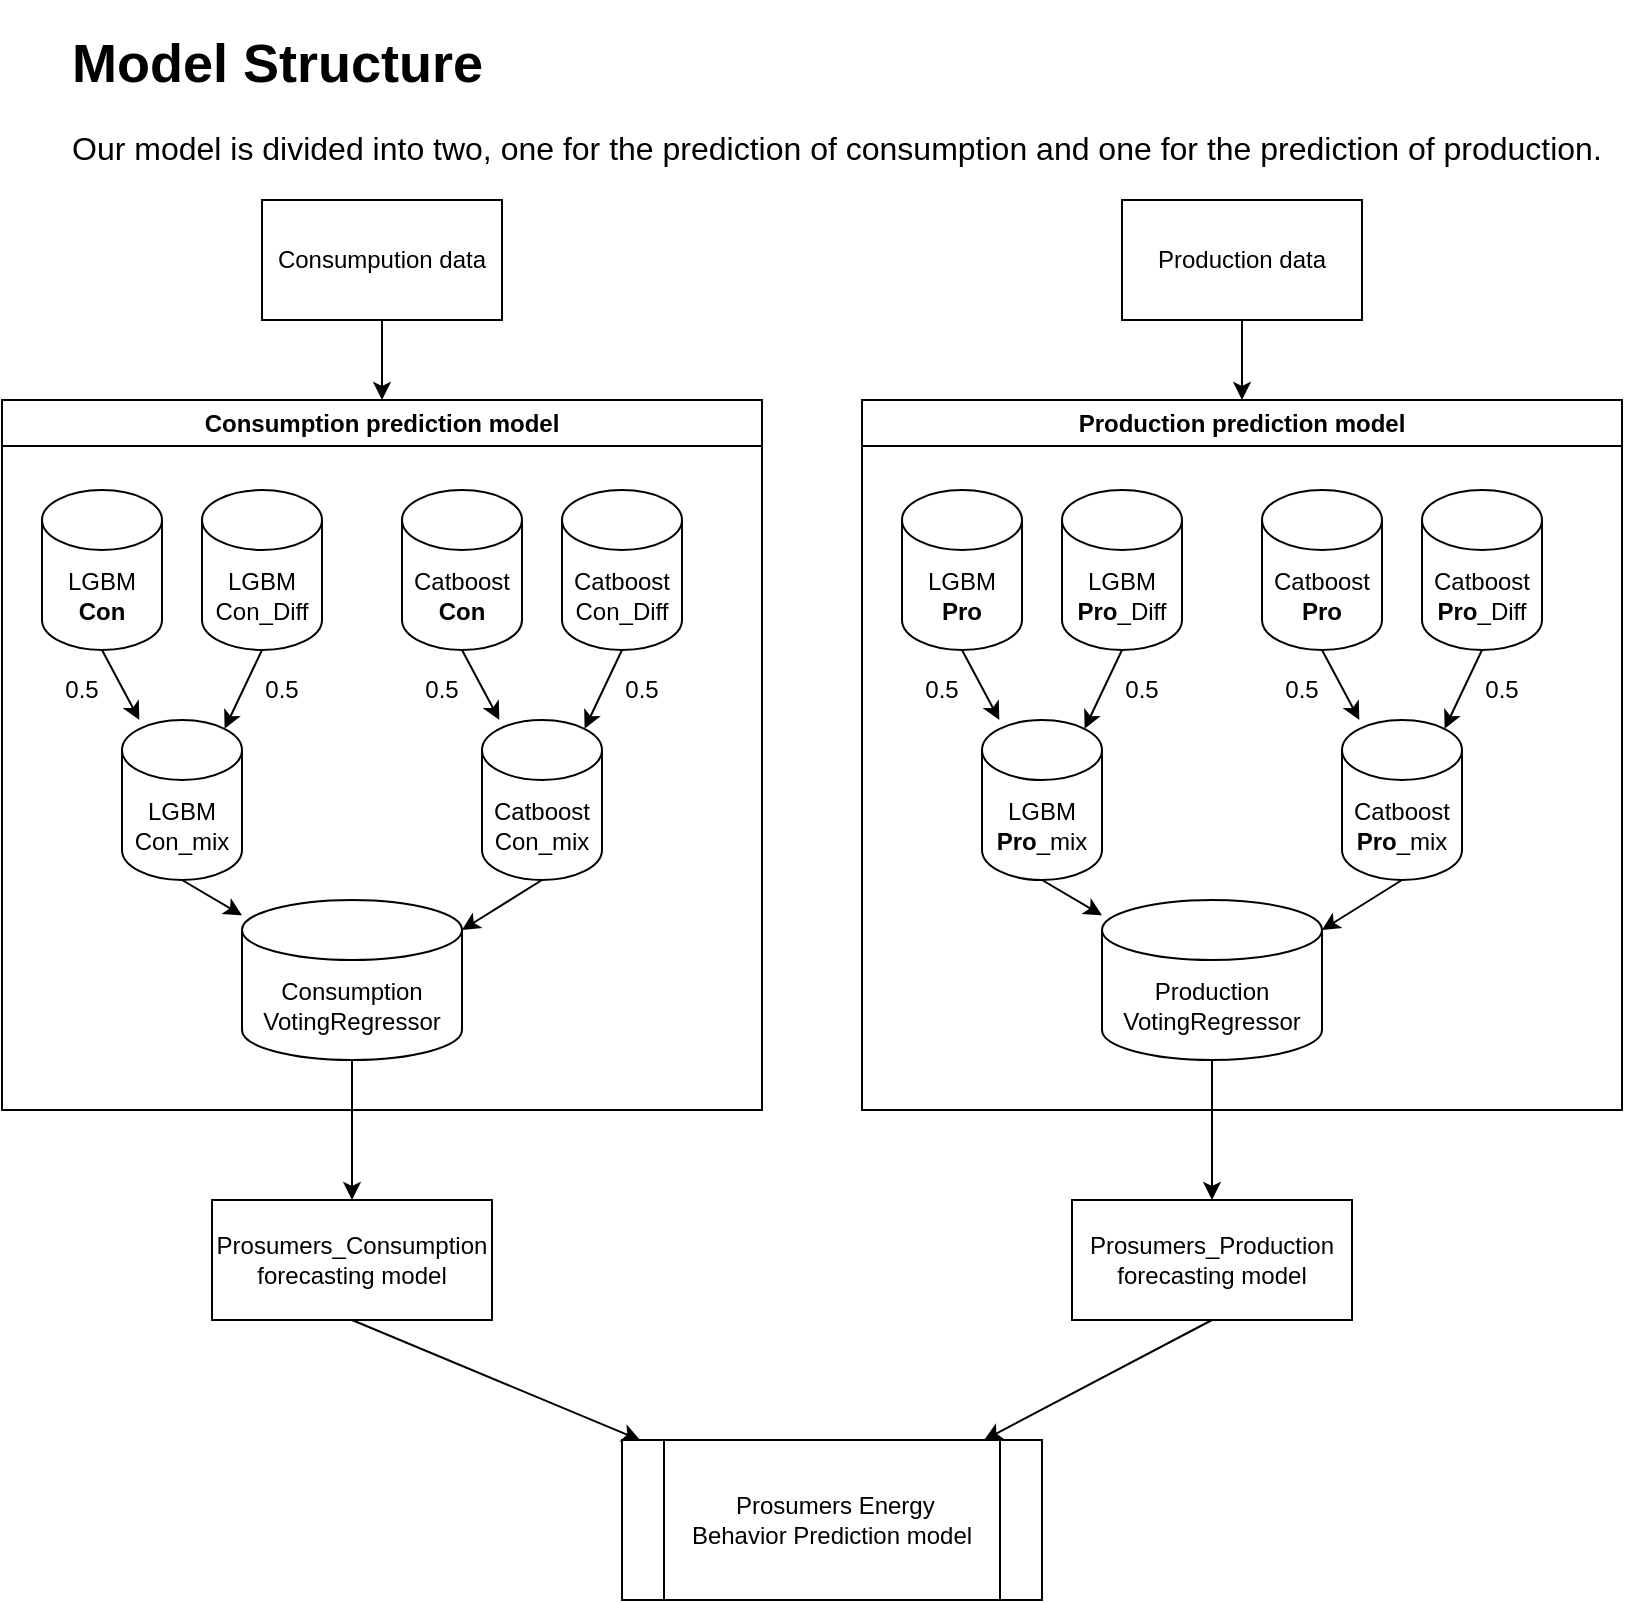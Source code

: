 <mxfile>
    <diagram id="UWwYOd5nMGOMXrgYPKrK" name="Page-1">
        <mxGraphModel dx="887" dy="766" grid="1" gridSize="10" guides="1" tooltips="1" connect="1" arrows="1" fold="1" page="1" pageScale="1" pageWidth="850" pageHeight="1100" math="0" shadow="0">
            <root>
                <mxCell id="0"/>
                <mxCell id="1" parent="0"/>
                <mxCell id="2" value="&lt;h1&gt;&lt;font style=&quot;font-size: 27px;&quot;&gt;Model Structure&lt;/font&gt;&lt;/h1&gt;&lt;p&gt;&lt;font style=&quot;font-size: 16px;&quot;&gt;Our model is divided into two, one for the prediction of consumption and one for the prediction of production.&lt;/font&gt;&lt;/p&gt;&lt;p&gt;&lt;br&gt;&lt;/p&gt;" style="text;html=1;strokeColor=none;fillColor=none;spacing=5;spacingTop=-20;whiteSpace=wrap;overflow=hidden;rounded=0;" parent="1" vertex="1">
                    <mxGeometry x="40" y="70" width="790" height="120" as="geometry"/>
                </mxCell>
                <mxCell id="40" style="edgeStyle=none;html=1;exitX=0.5;exitY=1;exitDx=0;exitDy=0;entryX=0.5;entryY=0;entryDx=0;entryDy=0;" parent="1" source="3" target="5" edge="1">
                    <mxGeometry relative="1" as="geometry"/>
                </mxCell>
                <mxCell id="3" value="Consumpution data" style="rounded=0;whiteSpace=wrap;html=1;" parent="1" vertex="1">
                    <mxGeometry x="140" y="160" width="120" height="60" as="geometry"/>
                </mxCell>
                <mxCell id="5" value="Consumption prediction model" style="swimlane;whiteSpace=wrap;html=1;" parent="1" vertex="1">
                    <mxGeometry x="10" y="260" width="380" height="355" as="geometry"/>
                </mxCell>
                <mxCell id="23" style="edgeStyle=none;html=1;exitX=0.5;exitY=1;exitDx=0;exitDy=0;exitPerimeter=0;" parent="5" source="8" target="22" edge="1">
                    <mxGeometry relative="1" as="geometry"/>
                </mxCell>
                <mxCell id="8" value="LGBM&lt;br&gt;&lt;b&gt;Con&lt;/b&gt;" style="shape=cylinder3;whiteSpace=wrap;html=1;boundedLbl=1;backgroundOutline=1;size=15;" parent="5" vertex="1">
                    <mxGeometry x="20" y="45" width="60" height="80" as="geometry"/>
                </mxCell>
                <mxCell id="24" style="edgeStyle=none;html=1;exitX=0.5;exitY=1;exitDx=0;exitDy=0;exitPerimeter=0;entryX=0.855;entryY=0;entryDx=0;entryDy=4.35;entryPerimeter=0;" parent="5" source="9" target="22" edge="1">
                    <mxGeometry relative="1" as="geometry"/>
                </mxCell>
                <mxCell id="9" value="LGBM&lt;br&gt;Con_Diff" style="shape=cylinder3;whiteSpace=wrap;html=1;boundedLbl=1;backgroundOutline=1;size=15;" parent="5" vertex="1">
                    <mxGeometry x="100" y="45" width="60" height="80" as="geometry"/>
                </mxCell>
                <mxCell id="37" style="edgeStyle=none;html=1;exitX=0.5;exitY=1;exitDx=0;exitDy=0;exitPerimeter=0;" parent="5" source="22" target="36" edge="1">
                    <mxGeometry relative="1" as="geometry"/>
                </mxCell>
                <mxCell id="22" value="LGBM&lt;br&gt;Con_mix" style="shape=cylinder3;whiteSpace=wrap;html=1;boundedLbl=1;backgroundOutline=1;size=15;" parent="5" vertex="1">
                    <mxGeometry x="60" y="160" width="60" height="80" as="geometry"/>
                </mxCell>
                <mxCell id="25" value="0.5&lt;span style=&quot;color: rgba(0, 0, 0, 0); font-family: monospace; font-size: 0px; text-align: start;&quot;&gt;%3CmxGraphModel%3E%3Croot%3E%3CmxCell%20id%3D%220%22%2F%3E%3CmxCell%20id%3D%221%22%20parent%3D%220%22%2F%3E%3CmxCell%20id%3D%222%22%20value%3D%22LGBM%26lt%3Bbr%26gt%3B%26lt%3Bb%26gt%3BCon%26lt%3B%2Fb%26gt%3B%22%20style%3D%22shape%3Dcylinder3%3BwhiteSpace%3Dwrap%3Bhtml%3D1%3BboundedLbl%3D1%3BbackgroundOutline%3D1%3Bsize%3D15%3B%22%20vertex%3D%221%22%20parent%3D%221%22%3E%3CmxGeometry%20x%3D%2240%22%20y%3D%22300%22%20width%3D%2260%22%20height%3D%2280%22%20as%3D%22geometry%22%2F%3E%3C%2FmxCell%3E%3C%2Froot%3E%3C%2FmxGraphModel%3E&lt;/span&gt;" style="text;html=1;strokeColor=none;fillColor=none;align=center;verticalAlign=middle;whiteSpace=wrap;rounded=0;" parent="5" vertex="1">
                    <mxGeometry x="10" y="130" width="60" height="30" as="geometry"/>
                </mxCell>
                <mxCell id="26" value="0.5&lt;span style=&quot;color: rgba(0, 0, 0, 0); font-family: monospace; font-size: 0px; text-align: start;&quot;&gt;%3CmxGraphModel%3E%3Croot%3E%3CmxCell%20id%3D%220%22%2F%3E%3CmxCell%20id%3D%221%22%20parent%3D%220%22%2F%3E%3CmxCell%20id%3D%222%22%20value%3D%22LGBM%26lt%3Bbr%26gt%3B%26lt%3Bb%26gt%3BCon%26lt%3B%2Fb%26gt%3B%22%20style%3D%22shape%3Dcylinder3%3BwhiteSpace%3Dwrap%3Bhtml%3D1%3BboundedLbl%3D1%3BbackgroundOutline%3D1%3Bsize%3D15%3B%22%20vertex%3D%221%22%20parent%3D%221%22%3E%3CmxGeometry%20x%3D%2240%22%20y%3D%22300%22%20width%3D%2260%22%20height%3D%2280%22%20as%3D%22geometry%22%2F%3E%3C%2FmxCell%3E%3C%2Froot%3E%3C%2FmxGraphModel%3E&lt;/span&gt;" style="text;html=1;strokeColor=none;fillColor=none;align=center;verticalAlign=middle;whiteSpace=wrap;rounded=0;" parent="5" vertex="1">
                    <mxGeometry x="110" y="130" width="60" height="30" as="geometry"/>
                </mxCell>
                <mxCell id="31" value="Catboost&lt;br&gt;&lt;b&gt;Con&lt;/b&gt;" style="shape=cylinder3;whiteSpace=wrap;html=1;boundedLbl=1;backgroundOutline=1;size=15;" parent="5" vertex="1">
                    <mxGeometry x="200" y="45" width="60" height="80" as="geometry"/>
                </mxCell>
                <mxCell id="33" value="Catboost&lt;br&gt;Con_Diff" style="shape=cylinder3;whiteSpace=wrap;html=1;boundedLbl=1;backgroundOutline=1;size=15;" parent="5" vertex="1">
                    <mxGeometry x="280" y="45" width="60" height="80" as="geometry"/>
                </mxCell>
                <mxCell id="38" style="edgeStyle=none;html=1;exitX=0.5;exitY=1;exitDx=0;exitDy=0;exitPerimeter=0;entryX=1;entryY=0;entryDx=0;entryDy=15;entryPerimeter=0;" parent="5" source="34" target="36" edge="1">
                    <mxGeometry relative="1" as="geometry"/>
                </mxCell>
                <mxCell id="34" value="Catboost&lt;br&gt;Con_mix" style="shape=cylinder3;whiteSpace=wrap;html=1;boundedLbl=1;backgroundOutline=1;size=15;" parent="5" vertex="1">
                    <mxGeometry x="240" y="160" width="60" height="80" as="geometry"/>
                </mxCell>
                <mxCell id="30" style="edgeStyle=none;html=1;exitX=0.5;exitY=1;exitDx=0;exitDy=0;exitPerimeter=0;" parent="5" source="31" target="34" edge="1">
                    <mxGeometry relative="1" as="geometry"/>
                </mxCell>
                <mxCell id="32" style="edgeStyle=none;html=1;exitX=0.5;exitY=1;exitDx=0;exitDy=0;exitPerimeter=0;entryX=0.855;entryY=0;entryDx=0;entryDy=4.35;entryPerimeter=0;" parent="5" source="33" target="34" edge="1">
                    <mxGeometry relative="1" as="geometry"/>
                </mxCell>
                <mxCell id="35" value="0.5&lt;span style=&quot;color: rgba(0, 0, 0, 0); font-family: monospace; font-size: 0px; text-align: start;&quot;&gt;%3CmxGraphModel%3E%3Croot%3E%3CmxCell%20id%3D%220%22%2F%3E%3CmxCell%20id%3D%221%22%20parent%3D%220%22%2F%3E%3CmxCell%20id%3D%222%22%20value%3D%22LGBM%26lt%3Bbr%26gt%3B%26lt%3Bb%26gt%3BCon%26lt%3B%2Fb%26gt%3B%22%20style%3D%22shape%3Dcylinder3%3BwhiteSpace%3Dwrap%3Bhtml%3D1%3BboundedLbl%3D1%3BbackgroundOutline%3D1%3Bsize%3D15%3B%22%20vertex%3D%221%22%20parent%3D%221%22%3E%3CmxGeometry%20x%3D%2240%22%20y%3D%22300%22%20width%3D%2260%22%20height%3D%2280%22%20as%3D%22geometry%22%2F%3E%3C%2FmxCell%3E%3C%2Froot%3E%3C%2FmxGraphModel%3E&lt;/span&gt;" style="text;html=1;strokeColor=none;fillColor=none;align=center;verticalAlign=middle;whiteSpace=wrap;rounded=0;" parent="5" vertex="1">
                    <mxGeometry x="290" y="130" width="60" height="30" as="geometry"/>
                </mxCell>
                <mxCell id="36" value="Consumption&lt;br&gt;VotingRegressor" style="shape=cylinder3;whiteSpace=wrap;html=1;boundedLbl=1;backgroundOutline=1;size=15;" parent="5" vertex="1">
                    <mxGeometry x="120" y="250" width="110" height="80" as="geometry"/>
                </mxCell>
                <mxCell id="39" value="0.5&lt;span style=&quot;color: rgba(0, 0, 0, 0); font-family: monospace; font-size: 0px; text-align: start;&quot;&gt;%3CmxGraphModel%3E%3Croot%3E%3CmxCell%20id%3D%220%22%2F%3E%3CmxCell%20id%3D%221%22%20parent%3D%220%22%2F%3E%3CmxCell%20id%3D%222%22%20value%3D%22LGBM%26lt%3Bbr%26gt%3B%26lt%3Bb%26gt%3BCon%26lt%3B%2Fb%26gt%3B%22%20style%3D%22shape%3Dcylinder3%3BwhiteSpace%3Dwrap%3Bhtml%3D1%3BboundedLbl%3D1%3BbackgroundOutline%3D1%3Bsize%3D15%3B%22%20vertex%3D%221%22%20parent%3D%221%22%3E%3CmxGeometry%20x%3D%2240%22%20y%3D%22300%22%20width%3D%2260%22%20height%3D%2280%22%20as%3D%22geometry%22%2F%3E%3C%2FmxCell%3E%3C%2Froot%3E%3C%2FmxGraphModel%3E&lt;/span&gt;" style="text;html=1;strokeColor=none;fillColor=none;align=center;verticalAlign=middle;whiteSpace=wrap;rounded=0;" parent="5" vertex="1">
                    <mxGeometry x="190" y="130" width="60" height="30" as="geometry"/>
                </mxCell>
                <mxCell id="59" style="edgeStyle=none;html=1;exitX=0.5;exitY=1;exitDx=0;exitDy=0;entryX=0.5;entryY=0;entryDx=0;entryDy=0;" parent="1" source="6" target="41" edge="1">
                    <mxGeometry relative="1" as="geometry"/>
                </mxCell>
                <mxCell id="6" value="Production data" style="rounded=0;whiteSpace=wrap;html=1;" parent="1" vertex="1">
                    <mxGeometry x="570" y="160" width="120" height="60" as="geometry"/>
                </mxCell>
                <mxCell id="41" value="Production prediction model" style="swimlane;whiteSpace=wrap;html=1;" parent="1" vertex="1">
                    <mxGeometry x="440" y="260" width="380" height="355" as="geometry"/>
                </mxCell>
                <mxCell id="42" style="edgeStyle=none;html=1;exitX=0.5;exitY=1;exitDx=0;exitDy=0;exitPerimeter=0;" parent="41" source="43" target="47" edge="1">
                    <mxGeometry relative="1" as="geometry"/>
                </mxCell>
                <mxCell id="43" value="LGBM&lt;br&gt;&lt;b&gt;Pro&lt;/b&gt;" style="shape=cylinder3;whiteSpace=wrap;html=1;boundedLbl=1;backgroundOutline=1;size=15;" parent="41" vertex="1">
                    <mxGeometry x="20" y="45" width="60" height="80" as="geometry"/>
                </mxCell>
                <mxCell id="44" style="edgeStyle=none;html=1;exitX=0.5;exitY=1;exitDx=0;exitDy=0;exitPerimeter=0;entryX=0.855;entryY=0;entryDx=0;entryDy=4.35;entryPerimeter=0;" parent="41" source="45" target="47" edge="1">
                    <mxGeometry relative="1" as="geometry"/>
                </mxCell>
                <mxCell id="45" value="LGBM&lt;br&gt;&lt;b&gt;Pro&lt;/b&gt;_Diff" style="shape=cylinder3;whiteSpace=wrap;html=1;boundedLbl=1;backgroundOutline=1;size=15;" parent="41" vertex="1">
                    <mxGeometry x="100" y="45" width="60" height="80" as="geometry"/>
                </mxCell>
                <mxCell id="46" style="edgeStyle=none;html=1;exitX=0.5;exitY=1;exitDx=0;exitDy=0;exitPerimeter=0;" parent="41" source="47" target="57" edge="1">
                    <mxGeometry relative="1" as="geometry"/>
                </mxCell>
                <mxCell id="47" value="LGBM&lt;br&gt;&lt;b&gt;Pro&lt;/b&gt;_mix" style="shape=cylinder3;whiteSpace=wrap;html=1;boundedLbl=1;backgroundOutline=1;size=15;" parent="41" vertex="1">
                    <mxGeometry x="60" y="160" width="60" height="80" as="geometry"/>
                </mxCell>
                <mxCell id="48" value="0.5&lt;span style=&quot;color: rgba(0, 0, 0, 0); font-family: monospace; font-size: 0px; text-align: start;&quot;&gt;%3CmxGraphModel%3E%3Croot%3E%3CmxCell%20id%3D%220%22%2F%3E%3CmxCell%20id%3D%221%22%20parent%3D%220%22%2F%3E%3CmxCell%20id%3D%222%22%20value%3D%22LGBM%26lt%3Bbr%26gt%3B%26lt%3Bb%26gt%3BCon%26lt%3B%2Fb%26gt%3B%22%20style%3D%22shape%3Dcylinder3%3BwhiteSpace%3Dwrap%3Bhtml%3D1%3BboundedLbl%3D1%3BbackgroundOutline%3D1%3Bsize%3D15%3B%22%20vertex%3D%221%22%20parent%3D%221%22%3E%3CmxGeometry%20x%3D%2240%22%20y%3D%22300%22%20width%3D%2260%22%20height%3D%2280%22%20as%3D%22geometry%22%2F%3E%3C%2FmxCell%3E%3C%2Froot%3E%3C%2FmxGraphModel%3E&lt;/span&gt;" style="text;html=1;strokeColor=none;fillColor=none;align=center;verticalAlign=middle;whiteSpace=wrap;rounded=0;" parent="41" vertex="1">
                    <mxGeometry x="10" y="130" width="60" height="30" as="geometry"/>
                </mxCell>
                <mxCell id="49" value="0.5&lt;span style=&quot;color: rgba(0, 0, 0, 0); font-family: monospace; font-size: 0px; text-align: start;&quot;&gt;%3CmxGraphModel%3E%3Croot%3E%3CmxCell%20id%3D%220%22%2F%3E%3CmxCell%20id%3D%221%22%20parent%3D%220%22%2F%3E%3CmxCell%20id%3D%222%22%20value%3D%22LGBM%26lt%3Bbr%26gt%3B%26lt%3Bb%26gt%3BCon%26lt%3B%2Fb%26gt%3B%22%20style%3D%22shape%3Dcylinder3%3BwhiteSpace%3Dwrap%3Bhtml%3D1%3BboundedLbl%3D1%3BbackgroundOutline%3D1%3Bsize%3D15%3B%22%20vertex%3D%221%22%20parent%3D%221%22%3E%3CmxGeometry%20x%3D%2240%22%20y%3D%22300%22%20width%3D%2260%22%20height%3D%2280%22%20as%3D%22geometry%22%2F%3E%3C%2FmxCell%3E%3C%2Froot%3E%3C%2FmxGraphModel%3E&lt;/span&gt;" style="text;html=1;strokeColor=none;fillColor=none;align=center;verticalAlign=middle;whiteSpace=wrap;rounded=0;" parent="41" vertex="1">
                    <mxGeometry x="110" y="130" width="60" height="30" as="geometry"/>
                </mxCell>
                <mxCell id="50" value="Catboost&lt;br&gt;&lt;b&gt;Pro&lt;/b&gt;" style="shape=cylinder3;whiteSpace=wrap;html=1;boundedLbl=1;backgroundOutline=1;size=15;" parent="41" vertex="1">
                    <mxGeometry x="200" y="45" width="60" height="80" as="geometry"/>
                </mxCell>
                <mxCell id="51" value="Catboost&lt;br&gt;&lt;b&gt;Pro&lt;/b&gt;_Diff" style="shape=cylinder3;whiteSpace=wrap;html=1;boundedLbl=1;backgroundOutline=1;size=15;" parent="41" vertex="1">
                    <mxGeometry x="280" y="45" width="60" height="80" as="geometry"/>
                </mxCell>
                <mxCell id="52" style="edgeStyle=none;html=1;exitX=0.5;exitY=1;exitDx=0;exitDy=0;exitPerimeter=0;entryX=1;entryY=0;entryDx=0;entryDy=15;entryPerimeter=0;" parent="41" source="53" target="57" edge="1">
                    <mxGeometry relative="1" as="geometry"/>
                </mxCell>
                <mxCell id="53" value="Catboost&lt;br&gt;&lt;b&gt;Pro&lt;/b&gt;_mix" style="shape=cylinder3;whiteSpace=wrap;html=1;boundedLbl=1;backgroundOutline=1;size=15;" parent="41" vertex="1">
                    <mxGeometry x="240" y="160" width="60" height="80" as="geometry"/>
                </mxCell>
                <mxCell id="54" style="edgeStyle=none;html=1;exitX=0.5;exitY=1;exitDx=0;exitDy=0;exitPerimeter=0;" parent="41" source="50" target="53" edge="1">
                    <mxGeometry relative="1" as="geometry"/>
                </mxCell>
                <mxCell id="55" style="edgeStyle=none;html=1;exitX=0.5;exitY=1;exitDx=0;exitDy=0;exitPerimeter=0;entryX=0.855;entryY=0;entryDx=0;entryDy=4.35;entryPerimeter=0;" parent="41" source="51" target="53" edge="1">
                    <mxGeometry relative="1" as="geometry"/>
                </mxCell>
                <mxCell id="56" value="0.5&lt;span style=&quot;color: rgba(0, 0, 0, 0); font-family: monospace; font-size: 0px; text-align: start;&quot;&gt;%3CmxGraphModel%3E%3Croot%3E%3CmxCell%20id%3D%220%22%2F%3E%3CmxCell%20id%3D%221%22%20parent%3D%220%22%2F%3E%3CmxCell%20id%3D%222%22%20value%3D%22LGBM%26lt%3Bbr%26gt%3B%26lt%3Bb%26gt%3BCon%26lt%3B%2Fb%26gt%3B%22%20style%3D%22shape%3Dcylinder3%3BwhiteSpace%3Dwrap%3Bhtml%3D1%3BboundedLbl%3D1%3BbackgroundOutline%3D1%3Bsize%3D15%3B%22%20vertex%3D%221%22%20parent%3D%221%22%3E%3CmxGeometry%20x%3D%2240%22%20y%3D%22300%22%20width%3D%2260%22%20height%3D%2280%22%20as%3D%22geometry%22%2F%3E%3C%2FmxCell%3E%3C%2Froot%3E%3C%2FmxGraphModel%3E&lt;/span&gt;" style="text;html=1;strokeColor=none;fillColor=none;align=center;verticalAlign=middle;whiteSpace=wrap;rounded=0;" parent="41" vertex="1">
                    <mxGeometry x="290" y="130" width="60" height="30" as="geometry"/>
                </mxCell>
                <mxCell id="57" value="Production&lt;br&gt;VotingRegressor" style="shape=cylinder3;whiteSpace=wrap;html=1;boundedLbl=1;backgroundOutline=1;size=15;" parent="41" vertex="1">
                    <mxGeometry x="120" y="250" width="110" height="80" as="geometry"/>
                </mxCell>
                <mxCell id="58" value="0.5&lt;span style=&quot;color: rgba(0, 0, 0, 0); font-family: monospace; font-size: 0px; text-align: start;&quot;&gt;%3CmxGraphModel%3E%3Croot%3E%3CmxCell%20id%3D%220%22%2F%3E%3CmxCell%20id%3D%221%22%20parent%3D%220%22%2F%3E%3CmxCell%20id%3D%222%22%20value%3D%22LGBM%26lt%3Bbr%26gt%3B%26lt%3Bb%26gt%3BCon%26lt%3B%2Fb%26gt%3B%22%20style%3D%22shape%3Dcylinder3%3BwhiteSpace%3Dwrap%3Bhtml%3D1%3BboundedLbl%3D1%3BbackgroundOutline%3D1%3Bsize%3D15%3B%22%20vertex%3D%221%22%20parent%3D%221%22%3E%3CmxGeometry%20x%3D%2240%22%20y%3D%22300%22%20width%3D%2260%22%20height%3D%2280%22%20as%3D%22geometry%22%2F%3E%3C%2FmxCell%3E%3C%2Froot%3E%3C%2FmxGraphModel%3E&lt;/span&gt;" style="text;html=1;strokeColor=none;fillColor=none;align=center;verticalAlign=middle;whiteSpace=wrap;rounded=0;" parent="41" vertex="1">
                    <mxGeometry x="190" y="130" width="60" height="30" as="geometry"/>
                </mxCell>
                <mxCell id="69" style="edgeStyle=none;html=1;exitX=0.5;exitY=1;exitDx=0;exitDy=0;" edge="1" parent="1" source="62" target="68">
                    <mxGeometry relative="1" as="geometry"/>
                </mxCell>
                <mxCell id="62" value="Prosumers_Consumption forecasting model" style="rounded=0;whiteSpace=wrap;html=1;" parent="1" vertex="1">
                    <mxGeometry x="115" y="660" width="140" height="60" as="geometry"/>
                </mxCell>
                <mxCell id="63" style="edgeStyle=none;html=1;exitX=0.5;exitY=1;exitDx=0;exitDy=0;exitPerimeter=0;entryX=0.5;entryY=0;entryDx=0;entryDy=0;" parent="1" source="36" target="62" edge="1">
                    <mxGeometry relative="1" as="geometry"/>
                </mxCell>
                <mxCell id="70" style="edgeStyle=none;html=1;exitX=0.5;exitY=1;exitDx=0;exitDy=0;" edge="1" parent="1" source="64" target="68">
                    <mxGeometry relative="1" as="geometry"/>
                </mxCell>
                <mxCell id="64" value="Prosumers_Production forecasting model" style="rounded=0;whiteSpace=wrap;html=1;" parent="1" vertex="1">
                    <mxGeometry x="545" y="660" width="140" height="60" as="geometry"/>
                </mxCell>
                <mxCell id="65" style="edgeStyle=none;html=1;exitX=0.5;exitY=1;exitDx=0;exitDy=0;exitPerimeter=0;" parent="1" source="57" target="64" edge="1">
                    <mxGeometry relative="1" as="geometry"/>
                </mxCell>
                <mxCell id="68" value="&amp;nbsp;Prosumers Energy Behavior&amp;nbsp;Prediction model" style="shape=process;whiteSpace=wrap;html=1;backgroundOutline=1;" parent="1" vertex="1">
                    <mxGeometry x="320" y="780" width="210" height="80" as="geometry"/>
                </mxCell>
            </root>
        </mxGraphModel>
    </diagram>
</mxfile>